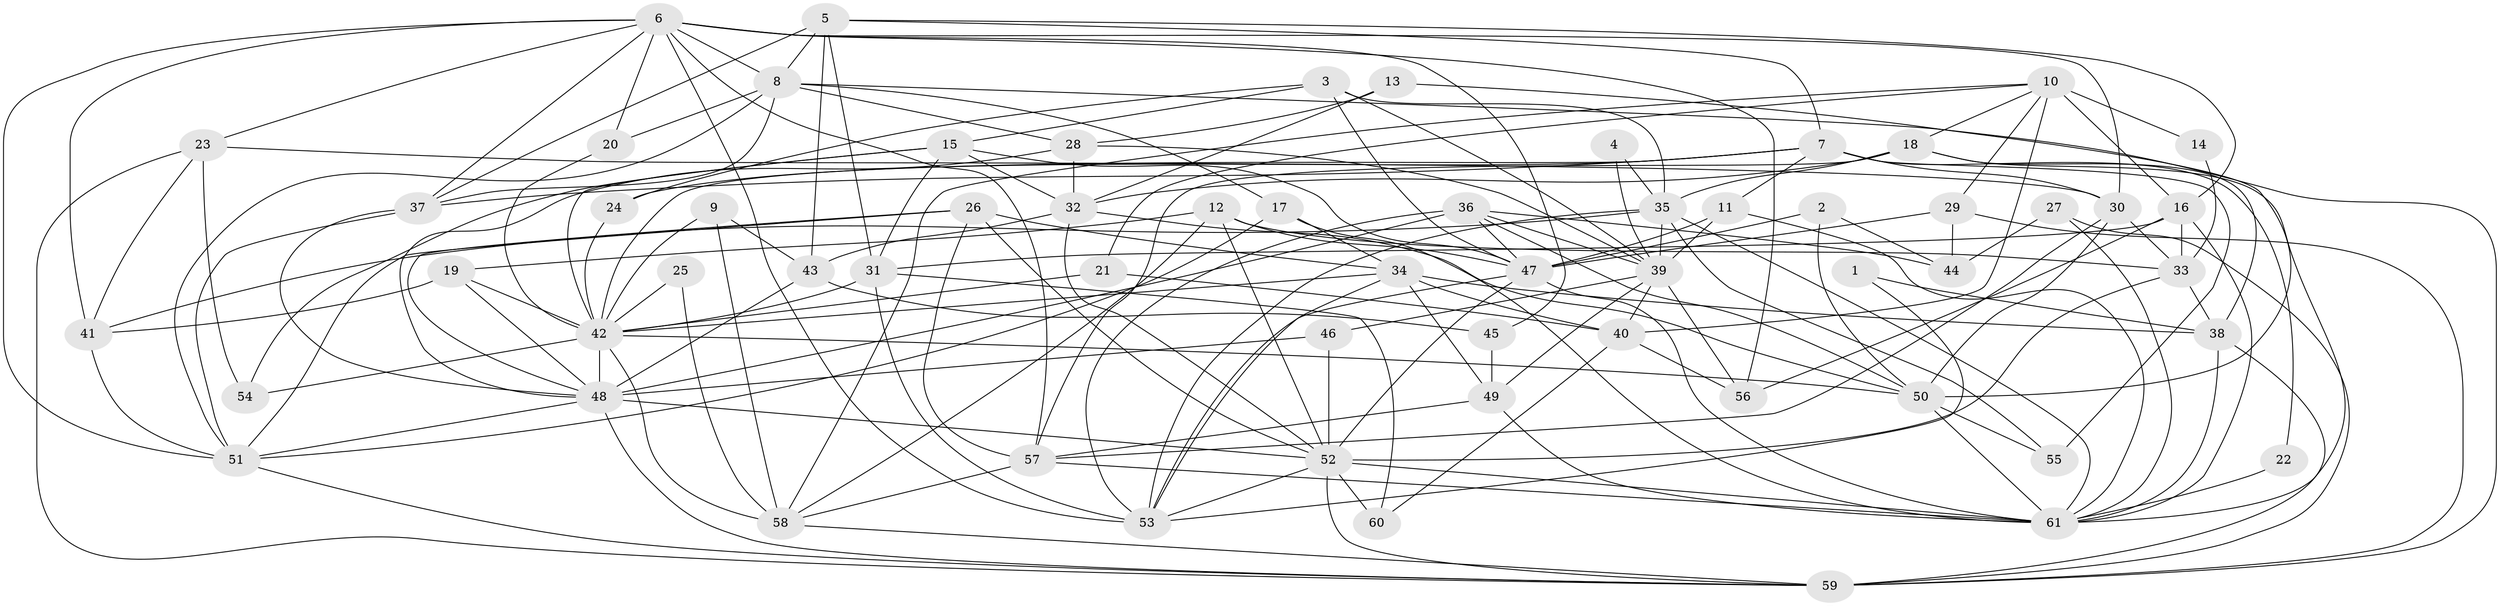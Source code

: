 // original degree distribution, {3: 0.22950819672131148, 6: 0.09836065573770492, 5: 0.20491803278688525, 4: 0.21311475409836064, 8: 0.00819672131147541, 2: 0.19672131147540983, 10: 0.00819672131147541, 7: 0.03278688524590164, 9: 0.00819672131147541}
// Generated by graph-tools (version 1.1) at 2025/26/03/09/25 03:26:18]
// undirected, 61 vertices, 174 edges
graph export_dot {
graph [start="1"]
  node [color=gray90,style=filled];
  1;
  2;
  3;
  4;
  5;
  6;
  7;
  8;
  9;
  10;
  11;
  12;
  13;
  14;
  15;
  16;
  17;
  18;
  19;
  20;
  21;
  22;
  23;
  24;
  25;
  26;
  27;
  28;
  29;
  30;
  31;
  32;
  33;
  34;
  35;
  36;
  37;
  38;
  39;
  40;
  41;
  42;
  43;
  44;
  45;
  46;
  47;
  48;
  49;
  50;
  51;
  52;
  53;
  54;
  55;
  56;
  57;
  58;
  59;
  60;
  61;
  1 -- 38 [weight=1.0];
  1 -- 53 [weight=1.0];
  2 -- 44 [weight=1.0];
  2 -- 47 [weight=1.0];
  2 -- 50 [weight=1.0];
  3 -- 15 [weight=1.0];
  3 -- 24 [weight=1.0];
  3 -- 35 [weight=1.0];
  3 -- 39 [weight=1.0];
  3 -- 47 [weight=1.0];
  4 -- 35 [weight=1.0];
  4 -- 39 [weight=1.0];
  5 -- 7 [weight=1.0];
  5 -- 8 [weight=2.0];
  5 -- 16 [weight=1.0];
  5 -- 31 [weight=1.0];
  5 -- 37 [weight=1.0];
  5 -- 43 [weight=1.0];
  6 -- 8 [weight=1.0];
  6 -- 20 [weight=1.0];
  6 -- 23 [weight=1.0];
  6 -- 30 [weight=1.0];
  6 -- 37 [weight=1.0];
  6 -- 41 [weight=1.0];
  6 -- 45 [weight=1.0];
  6 -- 51 [weight=1.0];
  6 -- 53 [weight=1.0];
  6 -- 56 [weight=1.0];
  6 -- 57 [weight=1.0];
  7 -- 11 [weight=1.0];
  7 -- 22 [weight=1.0];
  7 -- 24 [weight=1.0];
  7 -- 30 [weight=1.0];
  7 -- 37 [weight=1.0];
  7 -- 42 [weight=1.0];
  7 -- 55 [weight=1.0];
  8 -- 17 [weight=1.0];
  8 -- 20 [weight=1.0];
  8 -- 28 [weight=1.0];
  8 -- 37 [weight=1.0];
  8 -- 51 [weight=1.0];
  8 -- 59 [weight=2.0];
  9 -- 42 [weight=1.0];
  9 -- 43 [weight=1.0];
  9 -- 58 [weight=1.0];
  10 -- 14 [weight=1.0];
  10 -- 16 [weight=1.0];
  10 -- 18 [weight=1.0];
  10 -- 21 [weight=1.0];
  10 -- 29 [weight=1.0];
  10 -- 40 [weight=1.0];
  10 -- 58 [weight=1.0];
  11 -- 39 [weight=1.0];
  11 -- 47 [weight=1.0];
  11 -- 61 [weight=1.0];
  12 -- 19 [weight=1.0];
  12 -- 33 [weight=1.0];
  12 -- 47 [weight=1.0];
  12 -- 52 [weight=1.0];
  12 -- 58 [weight=1.0];
  13 -- 28 [weight=1.0];
  13 -- 32 [weight=1.0];
  13 -- 50 [weight=1.0];
  14 -- 33 [weight=1.0];
  15 -- 31 [weight=1.0];
  15 -- 32 [weight=1.0];
  15 -- 42 [weight=1.0];
  15 -- 47 [weight=1.0];
  15 -- 54 [weight=1.0];
  16 -- 31 [weight=1.0];
  16 -- 33 [weight=1.0];
  16 -- 56 [weight=1.0];
  16 -- 61 [weight=1.0];
  17 -- 34 [weight=1.0];
  17 -- 51 [weight=1.0];
  17 -- 61 [weight=1.0];
  18 -- 32 [weight=1.0];
  18 -- 35 [weight=1.0];
  18 -- 38 [weight=1.0];
  18 -- 57 [weight=1.0];
  18 -- 61 [weight=1.0];
  19 -- 41 [weight=1.0];
  19 -- 42 [weight=1.0];
  19 -- 48 [weight=1.0];
  20 -- 42 [weight=1.0];
  21 -- 40 [weight=1.0];
  21 -- 42 [weight=1.0];
  22 -- 61 [weight=1.0];
  23 -- 30 [weight=1.0];
  23 -- 41 [weight=1.0];
  23 -- 54 [weight=1.0];
  23 -- 59 [weight=1.0];
  24 -- 42 [weight=1.0];
  25 -- 42 [weight=1.0];
  25 -- 58 [weight=1.0];
  26 -- 34 [weight=1.0];
  26 -- 48 [weight=1.0];
  26 -- 51 [weight=1.0];
  26 -- 52 [weight=1.0];
  26 -- 57 [weight=1.0];
  27 -- 44 [weight=1.0];
  27 -- 59 [weight=1.0];
  27 -- 61 [weight=1.0];
  28 -- 32 [weight=1.0];
  28 -- 39 [weight=1.0];
  28 -- 48 [weight=1.0];
  29 -- 44 [weight=1.0];
  29 -- 47 [weight=1.0];
  29 -- 59 [weight=1.0];
  30 -- 33 [weight=1.0];
  30 -- 50 [weight=1.0];
  30 -- 57 [weight=1.0];
  31 -- 42 [weight=1.0];
  31 -- 53 [weight=1.0];
  31 -- 60 [weight=1.0];
  32 -- 43 [weight=1.0];
  32 -- 50 [weight=1.0];
  32 -- 52 [weight=1.0];
  33 -- 38 [weight=1.0];
  33 -- 52 [weight=1.0];
  34 -- 38 [weight=2.0];
  34 -- 40 [weight=1.0];
  34 -- 42 [weight=1.0];
  34 -- 49 [weight=2.0];
  34 -- 53 [weight=1.0];
  35 -- 39 [weight=1.0];
  35 -- 41 [weight=1.0];
  35 -- 53 [weight=1.0];
  35 -- 55 [weight=1.0];
  35 -- 61 [weight=1.0];
  36 -- 39 [weight=1.0];
  36 -- 44 [weight=1.0];
  36 -- 47 [weight=1.0];
  36 -- 48 [weight=1.0];
  36 -- 50 [weight=1.0];
  36 -- 53 [weight=1.0];
  37 -- 48 [weight=1.0];
  37 -- 51 [weight=1.0];
  38 -- 59 [weight=1.0];
  38 -- 61 [weight=1.0];
  39 -- 40 [weight=1.0];
  39 -- 46 [weight=1.0];
  39 -- 49 [weight=2.0];
  39 -- 56 [weight=1.0];
  40 -- 56 [weight=1.0];
  40 -- 60 [weight=1.0];
  41 -- 51 [weight=1.0];
  42 -- 48 [weight=1.0];
  42 -- 50 [weight=1.0];
  42 -- 54 [weight=2.0];
  42 -- 58 [weight=1.0];
  43 -- 45 [weight=1.0];
  43 -- 48 [weight=1.0];
  45 -- 49 [weight=1.0];
  46 -- 48 [weight=1.0];
  46 -- 52 [weight=1.0];
  47 -- 52 [weight=1.0];
  47 -- 53 [weight=1.0];
  47 -- 61 [weight=1.0];
  48 -- 51 [weight=1.0];
  48 -- 52 [weight=1.0];
  48 -- 59 [weight=1.0];
  49 -- 57 [weight=1.0];
  49 -- 61 [weight=1.0];
  50 -- 55 [weight=1.0];
  50 -- 61 [weight=2.0];
  51 -- 59 [weight=1.0];
  52 -- 53 [weight=1.0];
  52 -- 59 [weight=1.0];
  52 -- 60 [weight=2.0];
  52 -- 61 [weight=1.0];
  57 -- 58 [weight=1.0];
  57 -- 61 [weight=1.0];
  58 -- 59 [weight=1.0];
}
